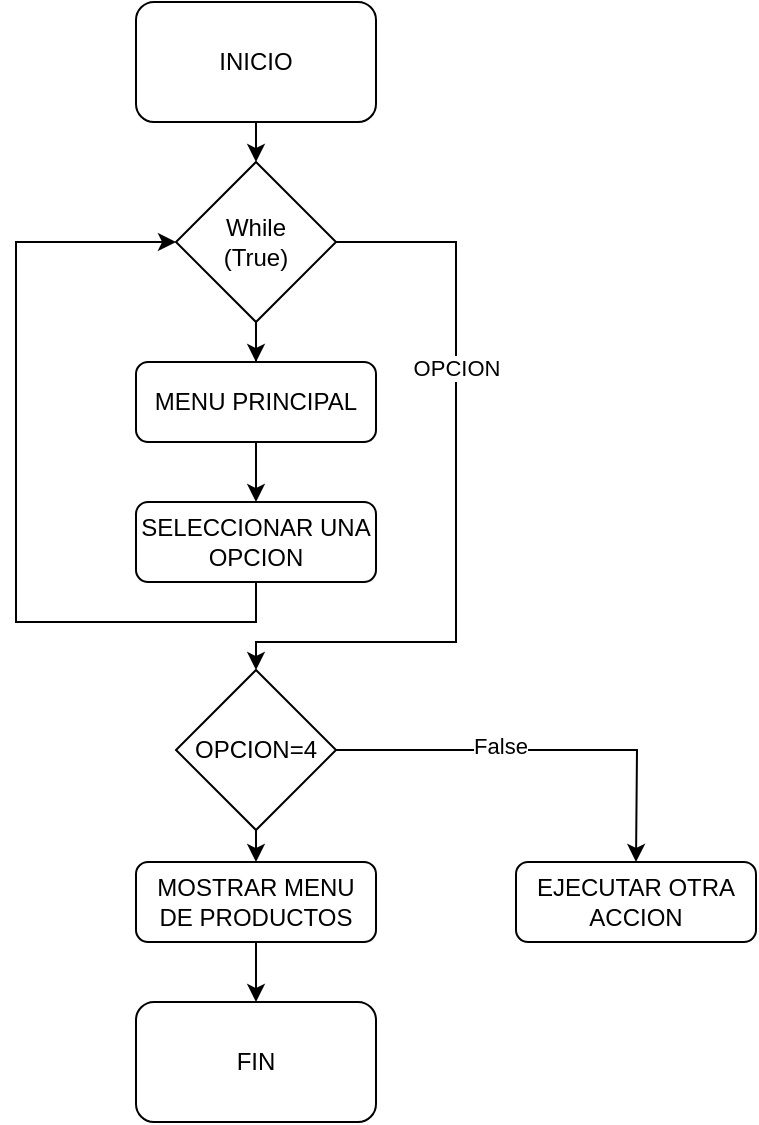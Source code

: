 <mxfile version="28.1.2">
  <diagram name="Página-1" id="yGb29hpZt9g9udqZrmgc">
    <mxGraphModel dx="1042" dy="626" grid="1" gridSize="10" guides="1" tooltips="1" connect="1" arrows="1" fold="1" page="1" pageScale="1" pageWidth="583" pageHeight="827" math="0" shadow="0">
      <root>
        <mxCell id="0" />
        <mxCell id="1" parent="0" />
        <mxCell id="QiYe2dDWhV-27CBB_Gjm-3" style="edgeStyle=orthogonalEdgeStyle;rounded=0;orthogonalLoop=1;jettySize=auto;html=1;exitX=0.5;exitY=1;exitDx=0;exitDy=0;" parent="1" source="QiYe2dDWhV-27CBB_Gjm-1" edge="1">
          <mxGeometry relative="1" as="geometry">
            <mxPoint x="300" y="120" as="targetPoint" />
          </mxGeometry>
        </mxCell>
        <mxCell id="QiYe2dDWhV-27CBB_Gjm-1" value="INICIO" style="rounded=1;whiteSpace=wrap;html=1;" parent="1" vertex="1">
          <mxGeometry x="240" y="40" width="120" height="60" as="geometry" />
        </mxCell>
        <mxCell id="QiYe2dDWhV-27CBB_Gjm-5" style="edgeStyle=orthogonalEdgeStyle;rounded=0;orthogonalLoop=1;jettySize=auto;html=1;exitX=0.5;exitY=1;exitDx=0;exitDy=0;" parent="1" source="QiYe2dDWhV-27CBB_Gjm-6" edge="1">
          <mxGeometry relative="1" as="geometry">
            <mxPoint x="300" y="250" as="targetPoint" />
          </mxGeometry>
        </mxCell>
        <mxCell id="QiYe2dDWhV-27CBB_Gjm-11" style="edgeStyle=orthogonalEdgeStyle;rounded=0;orthogonalLoop=1;jettySize=auto;html=1;exitX=1;exitY=0.5;exitDx=0;exitDy=0;entryX=0.5;entryY=0;entryDx=0;entryDy=0;" parent="1" source="QiYe2dDWhV-27CBB_Gjm-4" target="QiYe2dDWhV-27CBB_Gjm-13" edge="1">
          <mxGeometry relative="1" as="geometry">
            <mxPoint x="440" y="400" as="targetPoint" />
            <Array as="points">
              <mxPoint x="400" y="160" />
              <mxPoint x="400" y="360" />
            </Array>
          </mxGeometry>
        </mxCell>
        <mxCell id="uaPveMkoER8PPdUmHPg1-2" value="OPCION" style="edgeLabel;html=1;align=center;verticalAlign=middle;resizable=0;points=[];" vertex="1" connectable="0" parent="QiYe2dDWhV-27CBB_Gjm-11">
          <mxGeometry x="-0.345" relative="1" as="geometry">
            <mxPoint as="offset" />
          </mxGeometry>
        </mxCell>
        <mxCell id="QiYe2dDWhV-27CBB_Gjm-4" value="While&lt;br&gt;&lt;div&gt;(True)&lt;/div&gt;" style="rhombus;whiteSpace=wrap;html=1;" parent="1" vertex="1">
          <mxGeometry x="260" y="120" width="80" height="80" as="geometry" />
        </mxCell>
        <mxCell id="QiYe2dDWhV-27CBB_Gjm-10" style="edgeStyle=orthogonalEdgeStyle;rounded=0;orthogonalLoop=1;jettySize=auto;html=1;exitX=0.5;exitY=1;exitDx=0;exitDy=0;entryX=0;entryY=0.5;entryDx=0;entryDy=0;" parent="1" source="QiYe2dDWhV-27CBB_Gjm-7" target="QiYe2dDWhV-27CBB_Gjm-4" edge="1">
          <mxGeometry relative="1" as="geometry">
            <Array as="points">
              <mxPoint x="300" y="350" />
              <mxPoint x="180" y="350" />
              <mxPoint x="180" y="160" />
            </Array>
          </mxGeometry>
        </mxCell>
        <mxCell id="QiYe2dDWhV-27CBB_Gjm-7" value="SELECCIONAR UNA OPCION" style="rounded=1;whiteSpace=wrap;html=1;" parent="1" vertex="1">
          <mxGeometry x="240" y="290" width="120" height="40" as="geometry" />
        </mxCell>
        <mxCell id="QiYe2dDWhV-27CBB_Gjm-8" value="" style="edgeStyle=orthogonalEdgeStyle;rounded=0;orthogonalLoop=1;jettySize=auto;html=1;exitX=0.5;exitY=1;exitDx=0;exitDy=0;" parent="1" source="QiYe2dDWhV-27CBB_Gjm-4" target="QiYe2dDWhV-27CBB_Gjm-6" edge="1">
          <mxGeometry relative="1" as="geometry">
            <mxPoint x="300" y="250" as="targetPoint" />
            <mxPoint x="300" y="200" as="sourcePoint" />
          </mxGeometry>
        </mxCell>
        <mxCell id="QiYe2dDWhV-27CBB_Gjm-9" style="edgeStyle=orthogonalEdgeStyle;rounded=0;orthogonalLoop=1;jettySize=auto;html=1;exitX=0.5;exitY=1;exitDx=0;exitDy=0;entryX=0.5;entryY=0;entryDx=0;entryDy=0;" parent="1" source="QiYe2dDWhV-27CBB_Gjm-6" target="QiYe2dDWhV-27CBB_Gjm-7" edge="1">
          <mxGeometry relative="1" as="geometry" />
        </mxCell>
        <mxCell id="QiYe2dDWhV-27CBB_Gjm-6" value="MENU PRINCIPAL" style="rounded=1;whiteSpace=wrap;html=1;" parent="1" vertex="1">
          <mxGeometry x="240" y="220" width="120" height="40" as="geometry" />
        </mxCell>
        <mxCell id="QiYe2dDWhV-27CBB_Gjm-16" style="edgeStyle=orthogonalEdgeStyle;rounded=0;orthogonalLoop=1;jettySize=auto;html=1;exitX=0.5;exitY=1;exitDx=0;exitDy=0;entryX=0.5;entryY=0;entryDx=0;entryDy=0;" parent="1" source="QiYe2dDWhV-27CBB_Gjm-13" target="QiYe2dDWhV-27CBB_Gjm-14" edge="1">
          <mxGeometry relative="1" as="geometry" />
        </mxCell>
        <mxCell id="QiYe2dDWhV-27CBB_Gjm-19" style="edgeStyle=orthogonalEdgeStyle;rounded=0;orthogonalLoop=1;jettySize=auto;html=1;exitX=1;exitY=0.5;exitDx=0;exitDy=0;" parent="1" source="QiYe2dDWhV-27CBB_Gjm-13" edge="1">
          <mxGeometry relative="1" as="geometry">
            <mxPoint x="490" y="470" as="targetPoint" />
          </mxGeometry>
        </mxCell>
        <mxCell id="QiYe2dDWhV-27CBB_Gjm-24" value="False" style="edgeLabel;html=1;align=center;verticalAlign=middle;resizable=0;points=[];" parent="QiYe2dDWhV-27CBB_Gjm-19" vertex="1" connectable="0">
          <mxGeometry x="-0.206" y="2" relative="1" as="geometry">
            <mxPoint as="offset" />
          </mxGeometry>
        </mxCell>
        <mxCell id="QiYe2dDWhV-27CBB_Gjm-13" value="OPCION=4" style="rhombus;whiteSpace=wrap;html=1;" parent="1" vertex="1">
          <mxGeometry x="260" y="374" width="80" height="80" as="geometry" />
        </mxCell>
        <mxCell id="QiYe2dDWhV-27CBB_Gjm-18" style="edgeStyle=orthogonalEdgeStyle;rounded=0;orthogonalLoop=1;jettySize=auto;html=1;exitX=0.5;exitY=1;exitDx=0;exitDy=0;entryX=0.5;entryY=0;entryDx=0;entryDy=0;" parent="1" source="QiYe2dDWhV-27CBB_Gjm-14" target="QiYe2dDWhV-27CBB_Gjm-17" edge="1">
          <mxGeometry relative="1" as="geometry" />
        </mxCell>
        <mxCell id="QiYe2dDWhV-27CBB_Gjm-14" value="MOSTRAR MENU DE PRODUCTOS" style="rounded=1;whiteSpace=wrap;html=1;" parent="1" vertex="1">
          <mxGeometry x="240" y="470" width="120" height="40" as="geometry" />
        </mxCell>
        <mxCell id="QiYe2dDWhV-27CBB_Gjm-17" value="FIN" style="rounded=1;whiteSpace=wrap;html=1;" parent="1" vertex="1">
          <mxGeometry x="240" y="540" width="120" height="60" as="geometry" />
        </mxCell>
        <mxCell id="QiYe2dDWhV-27CBB_Gjm-22" value="EJECUTAR OTRA ACCION" style="rounded=1;whiteSpace=wrap;html=1;" parent="1" vertex="1">
          <mxGeometry x="430" y="470" width="120" height="40" as="geometry" />
        </mxCell>
      </root>
    </mxGraphModel>
  </diagram>
</mxfile>
